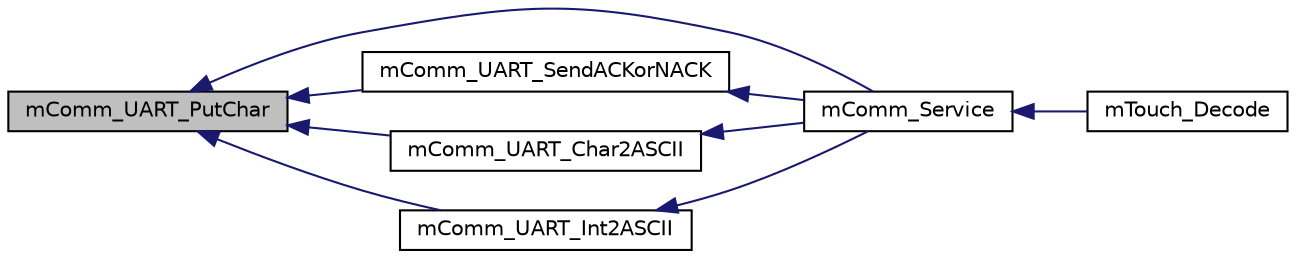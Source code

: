 digraph "mComm_UART_PutChar"
{
  edge [fontname="Helvetica",fontsize="10",labelfontname="Helvetica",labelfontsize="10"];
  node [fontname="Helvetica",fontsize="10",shape=record];
  rankdir="LR";
  Node1 [label="mComm_UART_PutChar",height=0.2,width=0.4,color="black", fillcolor="grey75", style="filled", fontcolor="black"];
  Node1 -> Node2 [dir="back",color="midnightblue",fontsize="10",style="solid",fontname="Helvetica"];
  Node2 [label="mComm_Service",height=0.2,width=0.4,color="black", fillcolor="white", style="filled",URL="$m_comm_8h.html#a8bfb942a7ae7836ae9748b1c294ece05"];
  Node2 -> Node3 [dir="back",color="midnightblue",fontsize="10",style="solid",fontname="Helvetica"];
  Node3 [label="mTouch_Decode",height=0.2,width=0.4,color="black", fillcolor="white", style="filled",URL="$group___decoding.html#ga8955adf440115510aace00d81444e268",tooltip="Updates the state of each active-mode sensor using the latest acquisition value. "];
  Node1 -> Node4 [dir="back",color="midnightblue",fontsize="10",style="solid",fontname="Helvetica"];
  Node4 [label="mComm_UART_SendACKorNACK",height=0.2,width=0.4,color="black", fillcolor="white", style="filled",URL="$m_comm_8c.html#af342943db55e1a4a0d9e9c3b9e32b37a"];
  Node4 -> Node2 [dir="back",color="midnightblue",fontsize="10",style="solid",fontname="Helvetica"];
  Node1 -> Node5 [dir="back",color="midnightblue",fontsize="10",style="solid",fontname="Helvetica"];
  Node5 [label="mComm_UART_Char2ASCII",height=0.2,width=0.4,color="black", fillcolor="white", style="filled",URL="$m_comm_8c.html#a239a6ceb1aeca100de01f2522fb3ca2c"];
  Node5 -> Node2 [dir="back",color="midnightblue",fontsize="10",style="solid",fontname="Helvetica"];
  Node1 -> Node6 [dir="back",color="midnightblue",fontsize="10",style="solid",fontname="Helvetica"];
  Node6 [label="mComm_UART_Int2ASCII",height=0.2,width=0.4,color="black", fillcolor="white", style="filled",URL="$m_comm_8c.html#af25da52c9da7c8fa9337c43ad5d7a1b6"];
  Node6 -> Node2 [dir="back",color="midnightblue",fontsize="10",style="solid",fontname="Helvetica"];
}
